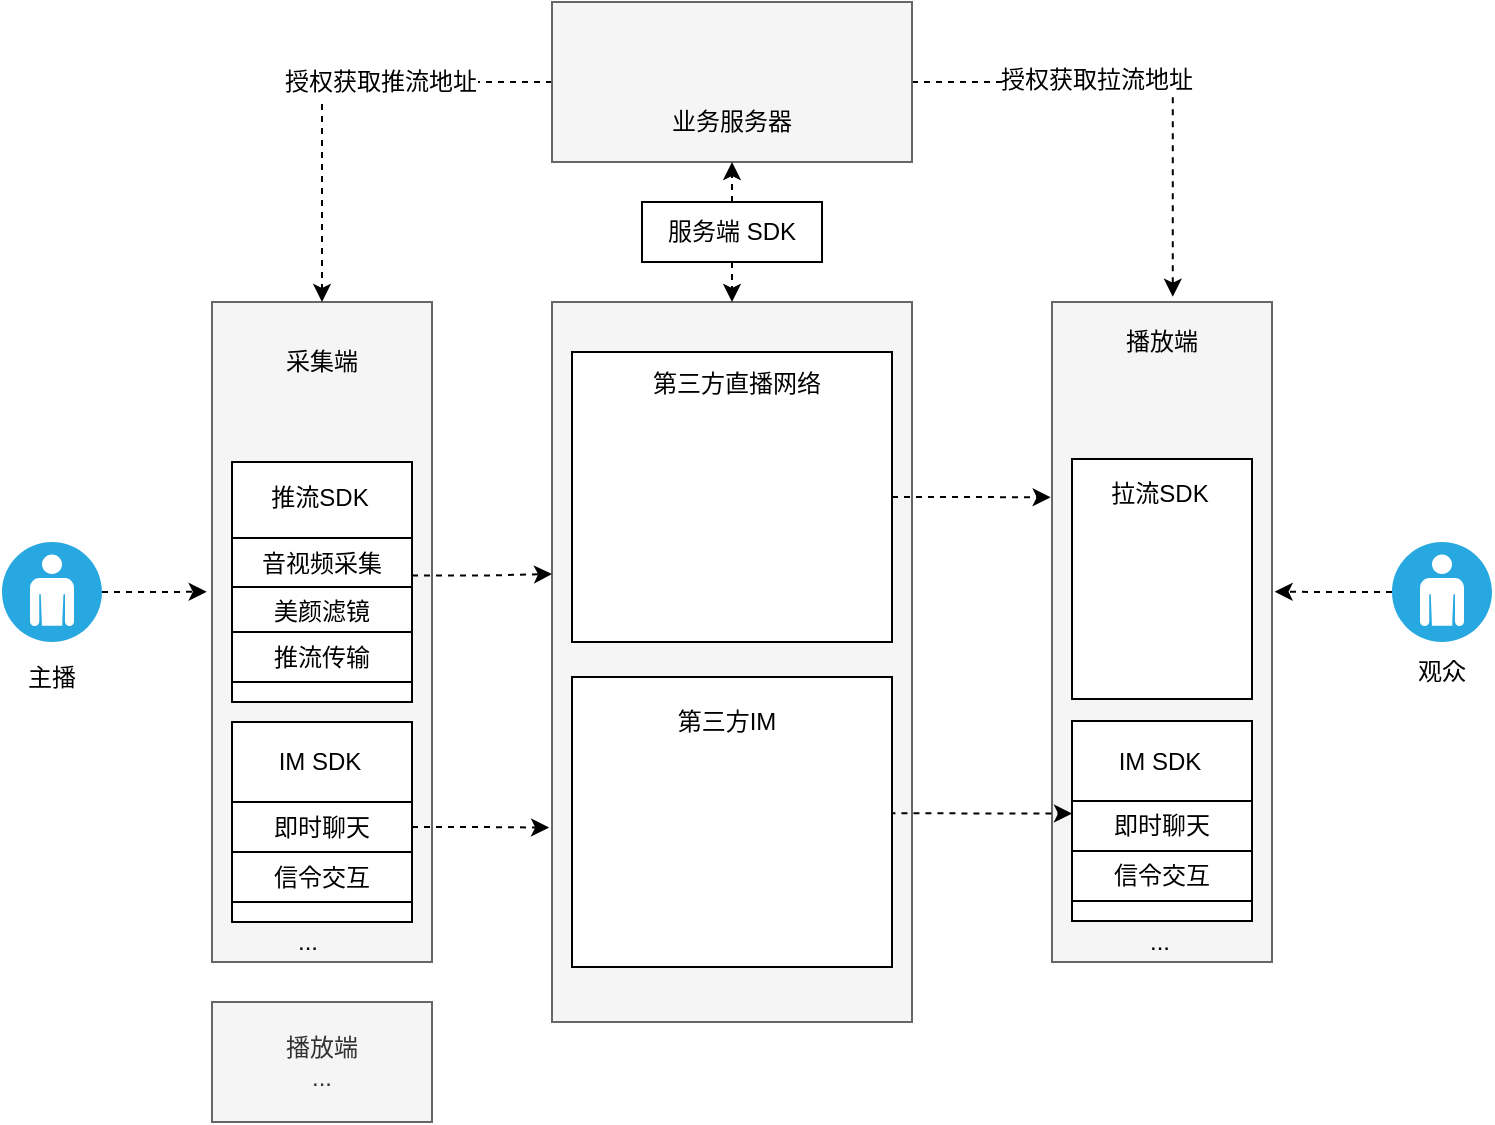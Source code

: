 <mxfile version="10.6.7" type="github"><diagram id="oesQ2IHil6tgki_5QlsM" name="直播"><mxGraphModel dx="932" dy="515" grid="1" gridSize="10" guides="1" tooltips="1" connect="1" arrows="1" fold="1" page="1" pageScale="1" pageWidth="827" pageHeight="1169" background="#ffffff" math="0" shadow="0"><root><mxCell id="0"/><mxCell id="1" parent="0"/><mxCell id="EyD_30xfjQtKq-Nvy-M9-2" value="" style="whiteSpace=wrap;html=1;fillColor=#f5f5f5;strokeColor=#666666;fontColor=#333333;" vertex="1" parent="1"><mxGeometry x="120" y="360" width="110" height="330" as="geometry"/></mxCell><mxCell id="EyD_30xfjQtKq-Nvy-M9-3" value="" style="whiteSpace=wrap;html=1;fillColor=#f5f5f5;strokeColor=#666666;fontColor=#333333;" vertex="1" parent="1"><mxGeometry x="290" y="360" width="180" height="360" as="geometry"/></mxCell><mxCell id="EyD_30xfjQtKq-Nvy-M9-46" style="edgeStyle=orthogonalEdgeStyle;rounded=0;orthogonalLoop=1;jettySize=auto;html=1;exitX=0;exitY=0.5;exitDx=0;exitDy=0;entryX=0.5;entryY=0;entryDx=0;entryDy=0;dashed=1;" edge="1" parent="1" source="EyD_30xfjQtKq-Nvy-M9-4" target="EyD_30xfjQtKq-Nvy-M9-2"><mxGeometry relative="1" as="geometry"/></mxCell><mxCell id="EyD_30xfjQtKq-Nvy-M9-47" value="授权获取推流地址" style="text;html=1;resizable=0;points=[];align=center;verticalAlign=middle;labelBackgroundColor=#ffffff;" vertex="1" connectable="0" parent="EyD_30xfjQtKq-Nvy-M9-46"><mxGeometry x="-0.236" relative="1" as="geometry"><mxPoint as="offset"/></mxGeometry></mxCell><mxCell id="EyD_30xfjQtKq-Nvy-M9-58" style="edgeStyle=orthogonalEdgeStyle;rounded=0;orthogonalLoop=1;jettySize=auto;html=1;exitX=1;exitY=0.5;exitDx=0;exitDy=0;entryX=0.549;entryY=-0.008;entryDx=0;entryDy=0;entryPerimeter=0;dashed=1;" edge="1" parent="1" source="EyD_30xfjQtKq-Nvy-M9-4" target="EyD_30xfjQtKq-Nvy-M9-7"><mxGeometry relative="1" as="geometry"/></mxCell><mxCell id="EyD_30xfjQtKq-Nvy-M9-59" value="授权获取拉流地址" style="text;html=1;resizable=0;points=[];align=center;verticalAlign=middle;labelBackgroundColor=#ffffff;" vertex="1" connectable="0" parent="EyD_30xfjQtKq-Nvy-M9-58"><mxGeometry x="-0.228" y="1" relative="1" as="geometry"><mxPoint as="offset"/></mxGeometry></mxCell><mxCell id="EyD_30xfjQtKq-Nvy-M9-4" value="" style="rounded=0;whiteSpace=wrap;html=1;fillColor=#f5f5f5;strokeColor=#666666;fontColor=#333333;" vertex="1" parent="1"><mxGeometry x="290" y="210" width="180" height="80" as="geometry"/></mxCell><mxCell id="EyD_30xfjQtKq-Nvy-M9-91" style="edgeStyle=orthogonalEdgeStyle;rounded=0;orthogonalLoop=1;jettySize=auto;html=1;exitX=1;exitY=0.5;exitDx=0;exitDy=0;exitPerimeter=0;entryX=-0.024;entryY=0.439;entryDx=0;entryDy=0;entryPerimeter=0;dashed=1;" edge="1" parent="1" source="EyD_30xfjQtKq-Nvy-M9-5" target="EyD_30xfjQtKq-Nvy-M9-2"><mxGeometry relative="1" as="geometry"/></mxCell><mxCell id="EyD_30xfjQtKq-Nvy-M9-5" value="" style="verticalLabelPosition=bottom;html=1;fillColor=#28A8E0;verticalAlign=top;points=[[0.145,0.145,0],[0.856,0.145,0],[0.855,0.855,0],[0.145,0.855,0],[0.5,0,0], [1,0.5,0], [0.5,1,0],[0,0.5,0]];pointerEvents=1;align=center;shape=mxgraph.cisco_safe.capability.user;" vertex="1" parent="1"><mxGeometry x="15" y="480" width="50" height="50" as="geometry"/></mxCell><mxCell id="EyD_30xfjQtKq-Nvy-M9-92" style="edgeStyle=orthogonalEdgeStyle;rounded=0;orthogonalLoop=1;jettySize=auto;html=1;exitX=0;exitY=0.5;exitDx=0;exitDy=0;exitPerimeter=0;entryX=1.012;entryY=0.439;entryDx=0;entryDy=0;entryPerimeter=0;dashed=1;" edge="1" parent="1" source="EyD_30xfjQtKq-Nvy-M9-6" target="EyD_30xfjQtKq-Nvy-M9-7"><mxGeometry relative="1" as="geometry"/></mxCell><mxCell id="EyD_30xfjQtKq-Nvy-M9-6" value="" style="verticalLabelPosition=bottom;html=1;fillColor=#28A8E0;verticalAlign=top;points=[[0.145,0.145,0],[0.856,0.145,0],[0.855,0.855,0],[0.145,0.855,0],[0.5,0,0], [1,0.5,0], [0.5,1,0],[0,0.5,0]];pointerEvents=1;align=center;shape=mxgraph.cisco_safe.capability.user;" vertex="1" parent="1"><mxGeometry x="710" y="480" width="50" height="50" as="geometry"/></mxCell><mxCell id="EyD_30xfjQtKq-Nvy-M9-7" value="" style="whiteSpace=wrap;html=1;fillColor=#f5f5f5;strokeColor=#666666;fontColor=#333333;" vertex="1" parent="1"><mxGeometry x="540" y="360" width="110" height="330" as="geometry"/></mxCell><mxCell id="EyD_30xfjQtKq-Nvy-M9-8" value="播放端&lt;br&gt;..." style="rounded=0;whiteSpace=wrap;html=1;fillColor=#f5f5f5;strokeColor=#666666;fontColor=#333333;" vertex="1" parent="1"><mxGeometry x="120" y="710" width="110" height="60" as="geometry"/></mxCell><mxCell id="EyD_30xfjQtKq-Nvy-M9-9" value="" style="rounded=0;whiteSpace=wrap;html=1;" vertex="1" parent="1"><mxGeometry x="130" y="440" width="90" height="120" as="geometry"/></mxCell><mxCell id="EyD_30xfjQtKq-Nvy-M9-12" value="采集端&lt;br&gt;" style="text;html=1;strokeColor=none;fillColor=none;align=center;verticalAlign=middle;whiteSpace=wrap;rounded=0;" vertex="1" parent="1"><mxGeometry x="155" y="380" width="40" height="20" as="geometry"/></mxCell><mxCell id="EyD_30xfjQtKq-Nvy-M9-14" value="播放端&lt;br&gt;" style="text;html=1;strokeColor=none;fillColor=none;align=center;verticalAlign=middle;whiteSpace=wrap;rounded=0;" vertex="1" parent="1"><mxGeometry x="575" y="370" width="40" height="20" as="geometry"/></mxCell><mxCell id="EyD_30xfjQtKq-Nvy-M9-17" value="" style="shape=image;html=1;verticalAlign=top;verticalLabelPosition=bottom;labelBackgroundColor=#ffffff;imageAspect=0;aspect=fixed;image=https://cdn2.iconfinder.com/data/icons/circle-icons-1/64/videocameraclassic-128.png" vertex="1" parent="1"><mxGeometry x="195" y="402.5" width="25" height="25" as="geometry"/></mxCell><mxCell id="EyD_30xfjQtKq-Nvy-M9-18" value="" style="shape=image;html=1;verticalAlign=top;verticalLabelPosition=bottom;labelBackgroundColor=#ffffff;imageAspect=0;aspect=fixed;image=https://cdn4.iconfinder.com/data/icons/iconsimple-logotypes/512/apple-128.png" vertex="1" parent="1"><mxGeometry x="162.5" y="400" width="25" height="25" as="geometry"/></mxCell><mxCell id="EyD_30xfjQtKq-Nvy-M9-24" value="" style="shape=image;html=1;verticalAlign=top;verticalLabelPosition=bottom;labelBackgroundColor=#ffffff;imageAspect=0;image=https://cdn4.iconfinder.com/data/icons/various-icons-2/128/Android.png;aspect=fixed;" vertex="1" parent="1"><mxGeometry x="130" y="401.5" width="25" height="25" as="geometry"/></mxCell><mxCell id="EyD_30xfjQtKq-Nvy-M9-26" value="推流SDK" style="text;html=1;strokeColor=none;fillColor=none;align=center;verticalAlign=middle;whiteSpace=wrap;rounded=0;" vertex="1" parent="1"><mxGeometry x="148" y="445" width="52" height="25" as="geometry"/></mxCell><mxCell id="EyD_30xfjQtKq-Nvy-M9-27" value="主播" style="text;html=1;strokeColor=none;fillColor=none;align=center;verticalAlign=middle;whiteSpace=wrap;rounded=0;" vertex="1" parent="1"><mxGeometry x="20" y="537.5" width="40" height="20" as="geometry"/></mxCell><mxCell id="EyD_30xfjQtKq-Nvy-M9-28" value="观众" style="text;html=1;strokeColor=none;fillColor=none;align=center;verticalAlign=middle;whiteSpace=wrap;rounded=0;" vertex="1" parent="1"><mxGeometry x="715" y="535" width="40" height="20" as="geometry"/></mxCell><mxCell id="EyD_30xfjQtKq-Nvy-M9-32" value="" style="shape=image;html=1;verticalAlign=top;verticalLabelPosition=bottom;labelBackgroundColor=#ffffff;imageAspect=0;aspect=fixed;image=https://cdn3.iconfinder.com/data/icons/basic-interface/100/database-128.png" vertex="1" parent="1"><mxGeometry x="360" y="220" width="40" height="40" as="geometry"/></mxCell><mxCell id="EyD_30xfjQtKq-Nvy-M9-33" value="业务服务器&lt;br&gt;" style="text;html=1;strokeColor=none;fillColor=none;align=center;verticalAlign=middle;whiteSpace=wrap;rounded=0;" vertex="1" parent="1"><mxGeometry x="345" y="260" width="70" height="20" as="geometry"/></mxCell><mxCell id="EyD_30xfjQtKq-Nvy-M9-67" style="edgeStyle=orthogonalEdgeStyle;rounded=0;orthogonalLoop=1;jettySize=auto;html=1;exitX=1;exitY=0.75;exitDx=0;exitDy=0;dashed=1;" edge="1" parent="1" source="EyD_30xfjQtKq-Nvy-M9-34"><mxGeometry relative="1" as="geometry"><mxPoint x="290" y="496" as="targetPoint"/></mxGeometry></mxCell><mxCell id="EyD_30xfjQtKq-Nvy-M9-34" value="音视频采集" style="rounded=0;whiteSpace=wrap;html=1;glass=0;shadow=0;comic=0;" vertex="1" parent="1"><mxGeometry x="130" y="478" width="90" height="25" as="geometry"/></mxCell><mxCell id="EyD_30xfjQtKq-Nvy-M9-35" value="美颜滤镜" style="rounded=0;whiteSpace=wrap;html=1;glass=0;shadow=0;comic=0;" vertex="1" parent="1"><mxGeometry x="130" y="502.5" width="90" height="25" as="geometry"/></mxCell><mxCell id="EyD_30xfjQtKq-Nvy-M9-36" value="" style="shape=image;html=1;verticalAlign=top;verticalLabelPosition=bottom;labelBackgroundColor=#ffffff;imageAspect=0;aspect=fixed;image=https://cdn4.iconfinder.com/data/icons/iconsimple-logotypes/512/apple-128.png" vertex="1" parent="1"><mxGeometry x="582.5" y="400.5" width="25" height="25" as="geometry"/></mxCell><mxCell id="EyD_30xfjQtKq-Nvy-M9-37" value="" style="shape=image;html=1;verticalAlign=top;verticalLabelPosition=bottom;labelBackgroundColor=#ffffff;imageAspect=0;image=https://cdn4.iconfinder.com/data/icons/various-icons-2/128/Android.png;aspect=fixed;" vertex="1" parent="1"><mxGeometry x="550" y="401.5" width="25" height="25" as="geometry"/></mxCell><mxCell id="EyD_30xfjQtKq-Nvy-M9-38" value="" style="shape=image;html=1;verticalAlign=top;verticalLabelPosition=bottom;labelBackgroundColor=#ffffff;imageAspect=0;aspect=fixed;image=https://cdn0.iconfinder.com/data/icons/social-media-2092/100/social-58-128.png;shadow=0;glass=0;comic=0;" vertex="1" parent="1"><mxGeometry x="615" y="402.5" width="25" height="25" as="geometry"/></mxCell><mxCell id="EyD_30xfjQtKq-Nvy-M9-39" value="推流传输" style="rounded=0;whiteSpace=wrap;html=1;glass=0;shadow=0;comic=0;" vertex="1" parent="1"><mxGeometry x="130" y="525" width="90" height="25" as="geometry"/></mxCell><mxCell id="EyD_30xfjQtKq-Nvy-M9-41" value="..." style="text;html=1;strokeColor=none;fillColor=none;align=center;verticalAlign=middle;whiteSpace=wrap;rounded=0;shadow=0;glass=0;comic=0;" vertex="1" parent="1"><mxGeometry x="148" y="670" width="40" height="20" as="geometry"/></mxCell><mxCell id="EyD_30xfjQtKq-Nvy-M9-55" style="edgeStyle=orthogonalEdgeStyle;rounded=0;orthogonalLoop=1;jettySize=auto;html=1;exitX=0.5;exitY=0;exitDx=0;exitDy=0;entryX=0.5;entryY=1;entryDx=0;entryDy=0;dashed=1;" edge="1" parent="1" source="EyD_30xfjQtKq-Nvy-M9-48" target="EyD_30xfjQtKq-Nvy-M9-4"><mxGeometry relative="1" as="geometry"/></mxCell><mxCell id="EyD_30xfjQtKq-Nvy-M9-56" style="edgeStyle=orthogonalEdgeStyle;rounded=0;orthogonalLoop=1;jettySize=auto;html=1;exitX=0.5;exitY=1;exitDx=0;exitDy=0;entryX=0.5;entryY=0;entryDx=0;entryDy=0;dashed=1;" edge="1" parent="1" source="EyD_30xfjQtKq-Nvy-M9-48" target="EyD_30xfjQtKq-Nvy-M9-3"><mxGeometry relative="1" as="geometry"/></mxCell><mxCell id="EyD_30xfjQtKq-Nvy-M9-48" value="服务端 SDK" style="rounded=0;whiteSpace=wrap;html=1;shadow=0;glass=0;comic=0;" vertex="1" parent="1"><mxGeometry x="335" y="310" width="90" height="30" as="geometry"/></mxCell><mxCell id="EyD_30xfjQtKq-Nvy-M9-50" value="" style="rounded=0;whiteSpace=wrap;html=1;" vertex="1" parent="1"><mxGeometry x="130" y="570" width="90" height="100" as="geometry"/></mxCell><mxCell id="EyD_30xfjQtKq-Nvy-M9-51" value="IM SDK" style="text;html=1;strokeColor=none;fillColor=none;align=center;verticalAlign=middle;whiteSpace=wrap;rounded=0;shadow=0;glass=0;comic=0;" vertex="1" parent="1"><mxGeometry x="148" y="580" width="52" height="20" as="geometry"/></mxCell><mxCell id="EyD_30xfjQtKq-Nvy-M9-68" style="edgeStyle=orthogonalEdgeStyle;rounded=0;orthogonalLoop=1;jettySize=auto;html=1;exitX=1;exitY=0.5;exitDx=0;exitDy=0;entryX=-0.008;entryY=0.73;entryDx=0;entryDy=0;entryPerimeter=0;dashed=1;" edge="1" parent="1" source="EyD_30xfjQtKq-Nvy-M9-53" target="EyD_30xfjQtKq-Nvy-M9-3"><mxGeometry relative="1" as="geometry"/></mxCell><mxCell id="EyD_30xfjQtKq-Nvy-M9-53" value="即时聊天" style="rounded=0;whiteSpace=wrap;html=1;glass=0;shadow=0;comic=0;" vertex="1" parent="1"><mxGeometry x="130" y="610" width="90" height="25" as="geometry"/></mxCell><mxCell id="EyD_30xfjQtKq-Nvy-M9-54" value="信令交互" style="rounded=0;whiteSpace=wrap;html=1;glass=0;shadow=0;comic=0;" vertex="1" parent="1"><mxGeometry x="130" y="635" width="90" height="25" as="geometry"/></mxCell><mxCell id="EyD_30xfjQtKq-Nvy-M9-70" style="edgeStyle=orthogonalEdgeStyle;rounded=0;orthogonalLoop=1;jettySize=auto;html=1;exitX=1;exitY=0.5;exitDx=0;exitDy=0;entryX=-0.006;entryY=0.296;entryDx=0;entryDy=0;entryPerimeter=0;dashed=1;" edge="1" parent="1" source="EyD_30xfjQtKq-Nvy-M9-60" target="EyD_30xfjQtKq-Nvy-M9-7"><mxGeometry relative="1" as="geometry"/></mxCell><mxCell id="EyD_30xfjQtKq-Nvy-M9-60" value="" style="rounded=0;whiteSpace=wrap;html=1;shadow=0;glass=0;comic=0;" vertex="1" parent="1"><mxGeometry x="300" y="385" width="160" height="145" as="geometry"/></mxCell><mxCell id="EyD_30xfjQtKq-Nvy-M9-79" style="edgeStyle=orthogonalEdgeStyle;rounded=0;orthogonalLoop=1;jettySize=auto;html=1;exitX=0.992;exitY=0.47;exitDx=0;exitDy=0;entryX=0;entryY=0.25;entryDx=0;entryDy=0;dashed=1;exitPerimeter=0;" edge="1" parent="1" source="EyD_30xfjQtKq-Nvy-M9-61" target="EyD_30xfjQtKq-Nvy-M9-77"><mxGeometry relative="1" as="geometry"/></mxCell><mxCell id="EyD_30xfjQtKq-Nvy-M9-61" value="" style="rounded=0;whiteSpace=wrap;html=1;shadow=0;glass=0;comic=0;" vertex="1" parent="1"><mxGeometry x="300" y="547.5" width="160" height="145" as="geometry"/></mxCell><mxCell id="EyD_30xfjQtKq-Nvy-M9-63" value="第三方直播网络" style="text;html=1;strokeColor=none;fillColor=none;align=center;verticalAlign=middle;whiteSpace=wrap;rounded=0;shadow=0;glass=0;comic=0;" vertex="1" parent="1"><mxGeometry x="335" y="391" width="95" height="19" as="geometry"/></mxCell><mxCell id="EyD_30xfjQtKq-Nvy-M9-64" value="第三方IM" style="text;html=1;strokeColor=none;fillColor=none;align=center;verticalAlign=middle;whiteSpace=wrap;rounded=0;shadow=0;glass=0;comic=0;" vertex="1" parent="1"><mxGeometry x="330" y="560" width="95" height="19" as="geometry"/></mxCell><mxCell id="EyD_30xfjQtKq-Nvy-M9-75" value="" style="rounded=0;whiteSpace=wrap;html=1;" vertex="1" parent="1"><mxGeometry x="550" y="569.5" width="90" height="100" as="geometry"/></mxCell><mxCell id="EyD_30xfjQtKq-Nvy-M9-76" value="IM SDK" style="text;html=1;strokeColor=none;fillColor=none;align=center;verticalAlign=middle;whiteSpace=wrap;rounded=0;shadow=0;glass=0;comic=0;" vertex="1" parent="1"><mxGeometry x="568" y="579.5" width="52" height="20" as="geometry"/></mxCell><mxCell id="EyD_30xfjQtKq-Nvy-M9-77" value="即时聊天" style="rounded=0;whiteSpace=wrap;html=1;glass=0;shadow=0;comic=0;" vertex="1" parent="1"><mxGeometry x="550" y="609.5" width="90" height="25" as="geometry"/></mxCell><mxCell id="EyD_30xfjQtKq-Nvy-M9-78" value="信令交互" style="rounded=0;whiteSpace=wrap;html=1;glass=0;shadow=0;comic=0;" vertex="1" parent="1"><mxGeometry x="550" y="634.5" width="90" height="25" as="geometry"/></mxCell><mxCell id="EyD_30xfjQtKq-Nvy-M9-85" value="" style="rounded=0;whiteSpace=wrap;html=1;" vertex="1" parent="1"><mxGeometry x="550" y="438.5" width="90" height="120" as="geometry"/></mxCell><mxCell id="EyD_30xfjQtKq-Nvy-M9-86" value="拉流SDK" style="text;html=1;strokeColor=none;fillColor=none;align=center;verticalAlign=middle;whiteSpace=wrap;rounded=0;" vertex="1" parent="1"><mxGeometry x="568" y="443.5" width="52" height="25" as="geometry"/></mxCell><mxCell id="EyD_30xfjQtKq-Nvy-M9-90" value="..." style="text;html=1;strokeColor=none;fillColor=none;align=center;verticalAlign=middle;whiteSpace=wrap;rounded=0;shadow=0;glass=0;comic=0;" vertex="1" parent="1"><mxGeometry x="574" y="670" width="40" height="20" as="geometry"/></mxCell></root></mxGraphModel></diagram></mxfile>
